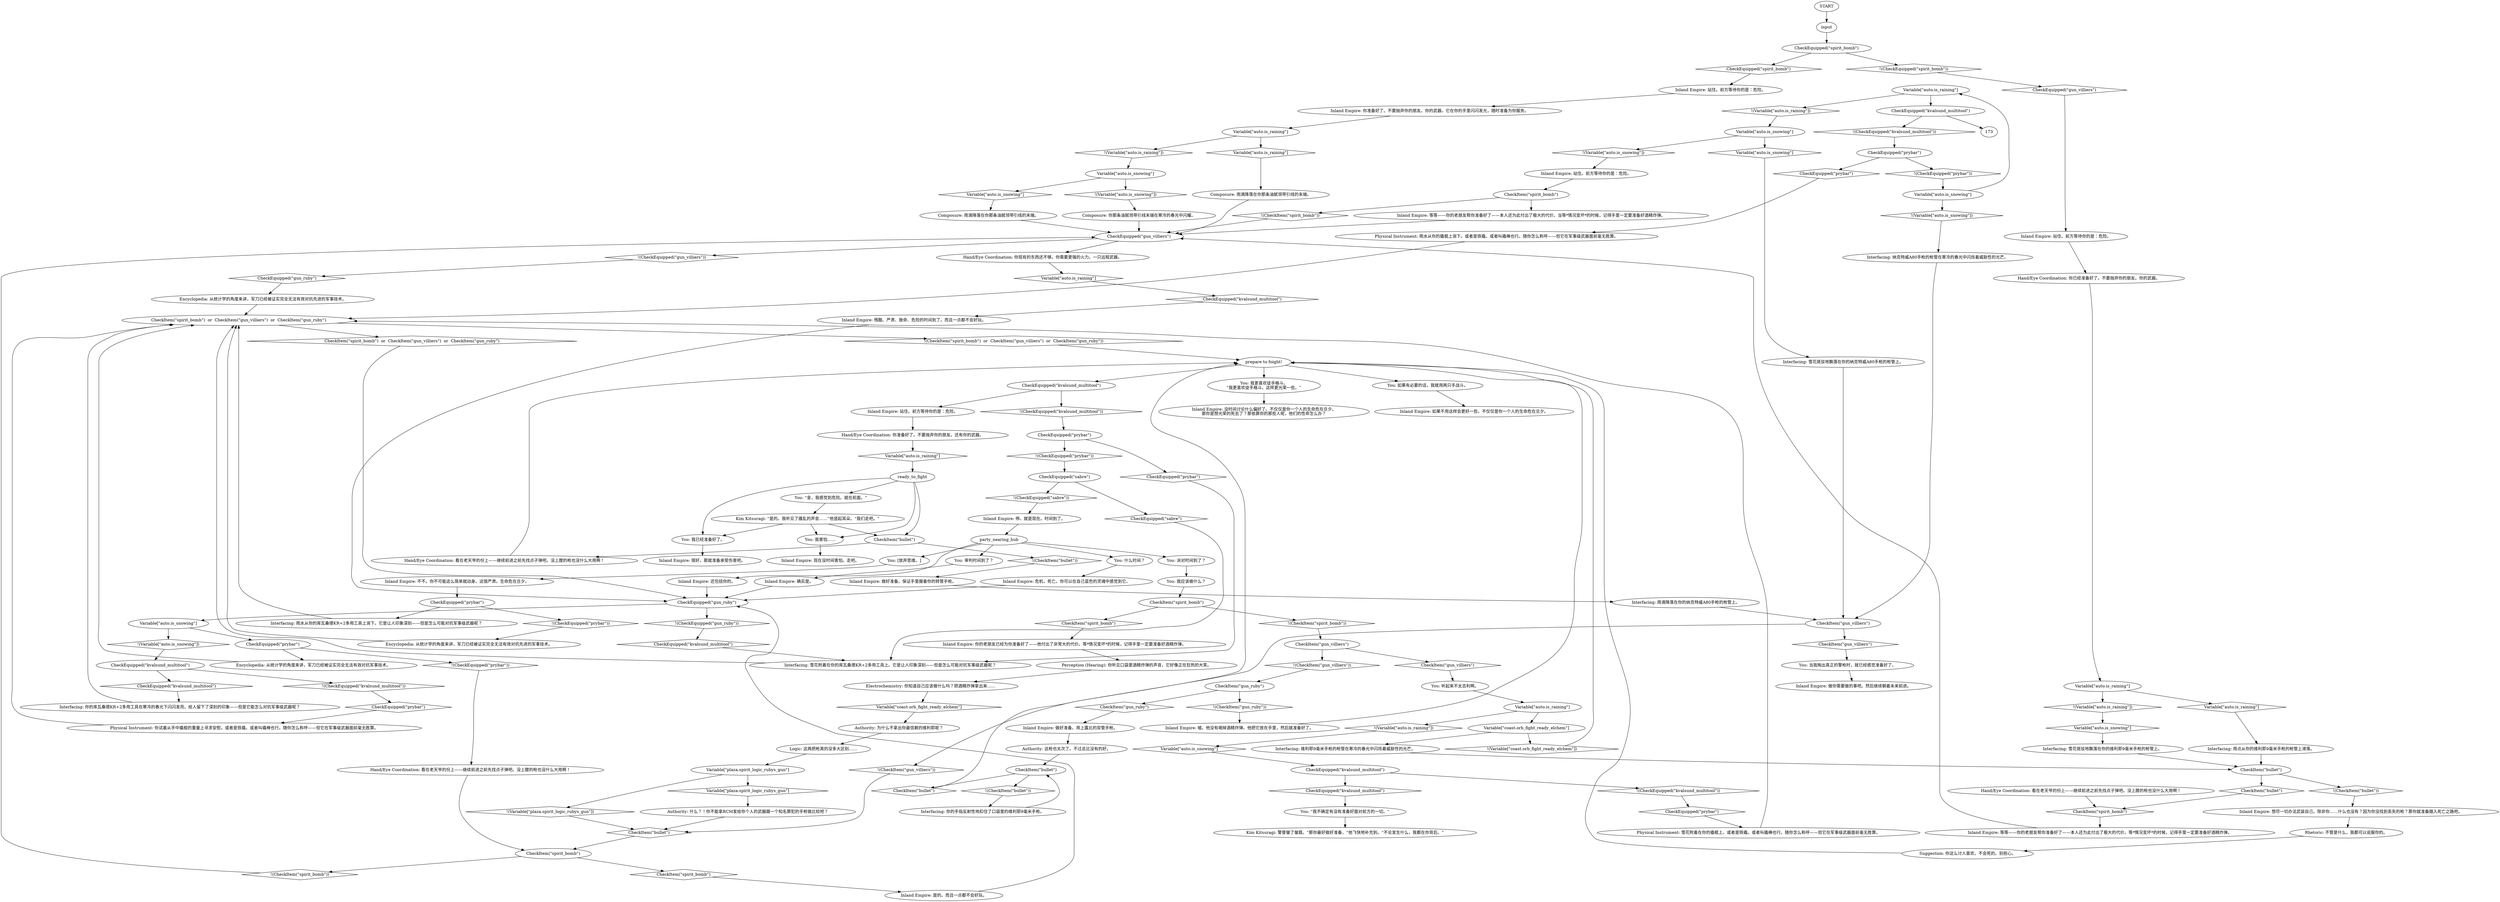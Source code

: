# PLAZA ORB / spirit bomb ready
# A thought orb to pop up just before the Mercenary Tribunal
# ==================================================
digraph G {
	  0 [label="START"];
	  1 [label="input"];
	  2 [label="Rhetoric: 不管是什么，我都可以说服你的。"];
	  3 [label="Hand/Eye Coordination: 你准备好了。不要抛弃你的朋友。还有你的武器。"];
	  4 [label="Variable[\"auto.is_snowing\"]"];
	  5 [label="Variable[\"auto.is_snowing\"]", shape=diamond];
	  6 [label="!(Variable[\"auto.is_snowing\"])", shape=diamond];
	  7 [label="Interfacing: 雪花斑驳地飘落在你的纳克特威A80手枪的枪管上。"];
	  8 [label="Inland Empire: 很好。那就准备承受伤害吧。"];
	  9 [label="CheckEquipped(\"kvalsund_multitool\")"];
	  10 [label="CheckEquipped(\"kvalsund_multitool\")", shape=diamond];
	  11 [label="!(CheckEquipped(\"kvalsund_multitool\"))", shape=diamond];
	  12 [label="Physical Instrument: 雪花附着在你的撬棍上。或者是铁撬。或者叫撬棒也行。随你怎么称呼——但它在军事级武器面前毫无胜算。"];
	  13 [label="Inland Empire: 停。就是现在。时间到了。"];
	  14 [label="CheckItem(\"spirit_bomb\")"];
	  15 [label="CheckItem(\"spirit_bomb\")", shape=diamond];
	  16 [label="!(CheckItem(\"spirit_bomb\"))", shape=diamond];
	  17 [label="Inland Empire: 你准备好了。不要抛弃你的朋友。你的武器。它在你的手里闪闪发光，随时准备为你服务。"];
	  18 [label="Composure: 你那条油腻领带引线末端在寒冷的春光中闪耀。"];
	  19 [label="CheckItem(\"gun_villiers\")"];
	  20 [label="CheckItem(\"gun_villiers\")", shape=diamond];
	  21 [label="!(CheckItem(\"gun_villiers\"))", shape=diamond];
	  22 [label="Physical Instrument: 雨水从你的撬棍上淌下。或者是铁撬。或者叫撬棒也行。随你怎么称呼——但它在军事级武器面前毫无胜算。"];
	  23 [label="Physical Instrument: 你试着从手中撬棍的重量上寻求安慰。或者是铁撬。或者叫撬棒也行。随你怎么称呼——但它在军事级武器面前毫无胜算。"];
	  24 [label="Kim Kitsuragi: 警督皱了皱眉。“那你最好做好准备，”他飞快地补充到。“不论发生什么，我都在你背后。”"];
	  25 [label="Inland Empire: 你的老朋友已经为你准备好了——他付出了非常大的代价。等*情况变坏*的时候，记得手里一定要准备好酒精炸弹。"];
	  26 [label="Suggestion: 你这么讨人喜欢，不会死的。别担心。"];
	  27 [label="Inland Empire: 站住。前方等待你的是：危险。"];
	  28 [label="Authority: 什么？！你不能拿RCM发给你个人的武器跟一个知名罪犯的手枪做比较吧？"];
	  29 [label="CheckItem(\"spirit_bomb\")"];
	  30 [label="CheckItem(\"spirit_bomb\")", shape=diamond];
	  31 [label="!(CheckItem(\"spirit_bomb\"))", shape=diamond];
	  32 [label="CheckItem(\"bullet\")"];
	  33 [label="CheckItem(\"bullet\")", shape=diamond];
	  34 [label="!(CheckItem(\"bullet\"))", shape=diamond];
	  35 [label="Hand/Eye Coordination: 你已经准备好了。不要抛弃你的朋友。你的武器。"];
	  36 [label="Inland Empire: 危机，死亡。你可以在自己蓝色的灵魂中感觉到它。"];
	  37 [label="Composure: 雨滴降落在你那条油腻领带引线的末端。"];
	  38 [label="You: 我已经准备好了。"];
	  39 [label="CheckEquipped(\"kvalsund_multitool\")"];
	  40 [label="CheckEquipped(\"kvalsund_multitool\")", shape=diamond];
	  41 [label="!(CheckEquipped(\"kvalsund_multitool\"))", shape=diamond];
	  42 [label="Interfacing: 你的库瓦桑德KR+2多用工具在寒冷的春光下闪闪发亮，给人留下了深刻的印象——但是它能怎么对抗军事级武器呢？"];
	  43 [label="Inland Empire: 等等——你的老朋友帮你准备好了——本人还为此付出了极大的代价。等*情况变坏*的时候，记得手里一定要准备好酒精炸弹。"];
	  44 [label="You: “金，我感觉到危险。就在前面。”"];
	  45 [label="Interfacing: 雪花斑驳地飘落在你的维利耶9毫米手枪的枪管上。"];
	  46 [label="CheckItem(\"gun_villiers\")"];
	  47 [label="CheckItem(\"gun_villiers\")", shape=diamond];
	  48 [label="!(CheckItem(\"gun_villiers\"))", shape=diamond];
	  49 [label="Logic: 这两把枪真的没多大区别……"];
	  50 [label="Variable[\"plaza.spirit_logic_rubys_gun\"]"];
	  51 [label="Variable[\"plaza.spirit_logic_rubys_gun\"]", shape=diamond];
	  52 [label="!(Variable[\"plaza.spirit_logic_rubys_gun\"])", shape=diamond];
	  53 [label="Inland Empire: 没时间讨论什么偏好了。不仅仅是你一个人的生命危在旦夕。\n那你是想光荣的死去了？那依靠你的那些人呢，他们的性命怎么办？"];
	  54 [label="You: 审判时间到了？"];
	  55 [label="CheckEquipped(\"sabre\")"];
	  56 [label="CheckEquipped(\"sabre\")", shape=diamond];
	  57 [label="!(CheckEquipped(\"sabre\"))", shape=diamond];
	  58 [label="Interfacing: 雨点从你的维利耶9毫米手枪的枪管上滑落。"];
	  59 [label="You: [放弃思维。]"];
	  60 [label="Variable[\"auto.is_raining\"]"];
	  61 [label="Variable[\"auto.is_raining\"]", shape=diamond];
	  62 [label="!(Variable[\"auto.is_raining\"])", shape=diamond];
	  63 [label="Variable[\"auto.is_snowing\"]"];
	  64 [label="Variable[\"auto.is_snowing\"]", shape=diamond];
	  65 [label="!(Variable[\"auto.is_snowing\"])", shape=diamond];
	  66 [label="Inland Empire: 如果不用这样会更好一些。不仅仅是你一个人的生命危在旦夕。"];
	  67 [label="CheckItem(\"bullet\")"];
	  68 [label="CheckItem(\"bullet\")", shape=diamond];
	  69 [label="!(CheckItem(\"bullet\"))", shape=diamond];
	  70 [label="CheckItem(\"gun_ruby\")"];
	  71 [label="CheckItem(\"gun_ruby\")", shape=diamond];
	  72 [label="!(CheckItem(\"gun_ruby\"))", shape=diamond];
	  73 [label="Encyclopedia: 从统计学的角度来讲，军刀已经被证实完全无法有效对抗先进的军事技术。"];
	  74 [label="CheckItem(\"spirit_bomb\")  or  CheckItem(\"gun_villiers\")  or  CheckItem(\"gun_ruby\")"];
	  75 [label="CheckItem(\"spirit_bomb\")  or  CheckItem(\"gun_villiers\")  or  CheckItem(\"gun_ruby\")", shape=diamond];
	  76 [label="!(CheckItem(\"spirit_bomb\")  or  CheckItem(\"gun_villiers\")  or  CheckItem(\"gun_ruby\"))", shape=diamond];
	  77 [label="Variable[\"auto.is_raining\"]"];
	  78 [label="Variable[\"auto.is_raining\"]", shape=diamond];
	  79 [label="!(Variable[\"auto.is_raining\"])", shape=diamond];
	  80 [label="Inland Empire: 做你需要做的事吧。然后继续朝着未来前进。"];
	  81 [label="You: 我更喜欢徒手格斗。\n“我更喜欢徒手格斗。这样更光荣一些。”"];
	  82 [label="Inland Empire: 现在没时间害怕。走吧。"];
	  83 [label="party_nearing_hub"];
	  84 [label="Electrochemistry: 你知道自己应该做什么吗？把酒精炸弹拿出来……"];
	  85 [label="prepare to foight!"];
	  86 [label="You: 派对时间到了？"];
	  87 [label="Inland Empire: 做好准备。用上露比的双管手枪。"];
	  88 [label="CheckEquipped(\"prybar\")"];
	  89 [label="CheckEquipped(\"prybar\")", shape=diamond];
	  90 [label="!(CheckEquipped(\"prybar\"))", shape=diamond];
	  91 [label="Perception (Hearing): 你听见口袋里酒精炸弹的声音，它好像正在狂热的大笑。"];
	  92 [label="Inland Empire: 不不。你不可能这么简单就动身。这很严肃。生命危在旦夕。"];
	  93 [label="Kim Kitsuragi: “是的。我听见了骚乱的声音……”他竖起耳朵。“我们走吧。”"];
	  94 [label="CheckEquipped(\"prybar\")"];
	  95 [label="CheckEquipped(\"prybar\")", shape=diamond];
	  96 [label="!(CheckEquipped(\"prybar\"))", shape=diamond];
	  97 [label="You: 我害怕……"];
	  98 [label="CheckEquipped(\"spirit_bomb\")"];
	  99 [label="CheckEquipped(\"spirit_bomb\")", shape=diamond];
	  100 [label="!(CheckEquipped(\"spirit_bomb\"))", shape=diamond];
	  101 [label="Inland Empire: 站住。前方等待你的是：危险。"];
	  102 [label="Authority: 这枪也太次了。不过总比没有的好。"];
	  103 [label="Composure: 雨滴降落在你那条油腻领带引线的末端。"];
	  104 [label="Hand/Eye Coordination: 看在老天爷的份上——继续前进之前先找点子弹吧。没上膛的枪也没什么大用啊！"];
	  105 [label="Inland Empire: 想尽一切办法武装自己。除非你……什么也没有？因为你没找到丢失的枪？那你就准备踏入死亡之路吧。"];
	  106 [label="Inland Empire: 嘘。他没有喝掉酒精炸弹。他把它放在手里，然后就准备好了。"];
	  107 [label="Authority: 为什么不拿出你最信赖的维利耶呢？"];
	  108 [label="You: 当我掏出真正的警枪时，就已经感觉准备好了。"];
	  109 [label="CheckItem(\"bullet\")"];
	  110 [label="CheckItem(\"bullet\")", shape=diamond];
	  111 [label="!(CheckItem(\"bullet\"))", shape=diamond];
	  112 [label="Hand/Eye Coordination: 看在老天爷的份上——继续前进之前先找点子弹吧。没上膛的枪也没什么大用啊！"];
	  113 [label="Interfacing: 你的手指反射性地扣住了口袋里的维利耶9毫米手枪。"];
	  114 [label="Interfacing: 雨滴降落在你的纳克特威A80手枪的枪管上。"];
	  115 [label="ready_to_fight"];
	  116 [label="CheckEquipped(\"gun_villiers\")"];
	  117 [label="CheckEquipped(\"gun_villiers\")", shape=diamond];
	  118 [label="!(CheckEquipped(\"gun_villiers\"))", shape=diamond];
	  119 [label="Hand/Eye Coordination: 你现有的东西还不够。你需要更强的火力。一只远程武器。"];
	  120 [label="CheckItem(\"spirit_bomb\")"];
	  121 [label="CheckItem(\"spirit_bomb\")", shape=diamond];
	  122 [label="!(CheckItem(\"spirit_bomb\"))", shape=diamond];
	  123 [label="Inland Empire: 等等——你的老朋友帮你准备好了——本人还为此付出了极大的代价。当等*情况变坏*的时候，记得手里一定要准备好酒精炸弹。"];
	  124 [label="Inland Empire: 是的。而且一点都不会好玩。"];
	  125 [label="Inland Empire: 确实是。"];
	  126 [label="Variable[\"auto.is_raining\"]"];
	  127 [label="Variable[\"auto.is_raining\"]", shape=diamond];
	  128 [label="!(Variable[\"auto.is_raining\"])", shape=diamond];
	  129 [label="Variable[\"coast.orb_fight_ready_elchem\"]"];
	  130 [label="Variable[\"coast.orb_fight_ready_elchem\"]", shape=diamond];
	  131 [label="!(Variable[\"coast.orb_fight_ready_elchem\"])", shape=diamond];
	  132 [label="Interfacing: 维利耶9毫米手枪的枪管在寒冷的春光中闪烁着威胁性的光芒。"];
	  133 [label="Interfacing: 纳克特威A80手枪的枪管在寒冷的春光中闪烁着威胁性的光芒。"];
	  134 [label="Inland Empire: 站住。前方等待你的是：危险。"];
	  135 [label="Interfacing: 雪花附着在你的库瓦桑德KR+2多用工具上。它是让人印象深刻——但是怎么可能对抗军事级武器呢？"];
	  136 [label="You: “我不确定有没有准备好面对前方的一切。”"];
	  137 [label="You: 如果有必要的话，我就用两只手战斗。"];
	  138 [label="CheckEquipped(\"kvalsund_multitool\")"];
	  139 [label="CheckEquipped(\"kvalsund_multitool\")", shape=diamond];
	  140 [label="!(CheckEquipped(\"kvalsund_multitool\"))", shape=diamond];
	  141 [label="Inland Empire: 站住。前方等待你的是：危险。"];
	  142 [label="Encyclopedia: 从统计学的角度来讲，军刀已经被证实完全无法有效对抗先进的军事技术。"];
	  143 [label="Hand/Eye Coordination: 看在老天爷的份上——继续前进之前先找点子弹吧。没上膛的枪也没什么大用啊！"];
	  144 [label="Inland Empire: 做好准备。保证手里握着你的转管手枪。"];
	  145 [label="You: 听起来不太吉利啊。"];
	  146 [label="You: 什么时间？"];
	  147 [label="Inland Empire: 还包括你的。"];
	  148 [label="CheckEquipped(\"prybar\")"];
	  149 [label="CheckEquipped(\"prybar\")", shape=diamond];
	  150 [label="!(CheckEquipped(\"prybar\"))", shape=diamond];
	  151 [label="Interfacing: 雨水从你的库瓦桑德KR+2多用工具上淌下。它是让人印象深刻——但是怎么可能对抗军事级武器呢？"];
	  152 [label="Inland Empire: 残酷、严肃、致命、危险的时间到了。而且一点都不会好玩。"];
	  153 [label="You: 我应该做什么？"];
	  154 [label="CheckEquipped(\"gun_ruby\")"];
	  155 [label="CheckEquipped(\"gun_ruby\")", shape=diamond];
	  156 [label="!(CheckEquipped(\"gun_ruby\"))", shape=diamond];
	  157 [label="Variable[\"auto.is_snowing\"]"];
	  158 [label="Variable[\"auto.is_snowing\"]", shape=diamond];
	  159 [label="!(Variable[\"auto.is_snowing\"])", shape=diamond];
	  160 [label="CheckEquipped(\"prybar\")"];
	  161 [label="CheckEquipped(\"prybar\")", shape=diamond];
	  162 [label="!(CheckEquipped(\"prybar\"))", shape=diamond];
	  163 [label="Encyclopedia: 从统计学的角度来讲，军刀已经被证实完全无法有效对抗军事技术。"];
	  164 [label="Variable[\"auto.is_snowing\"]"];
	  165 [label="Variable[\"auto.is_snowing\"]", shape=diamond];
	  166 [label="!(Variable[\"auto.is_snowing\"])", shape=diamond];
	  167 [label="Variable[\"auto.is_raining\"]"];
	  168 [label="Variable[\"auto.is_raining\"]", shape=diamond];
	  169 [label="!(Variable[\"auto.is_raining\"])", shape=diamond];
	  170 [label="CheckEquipped(\"kvalsund_multitool\")"];
	  171 [label="CheckEquipped(\"kvalsund_multitool\")", shape=diamond];
	  172 [label="!(CheckEquipped(\"kvalsund_multitool\"))", shape=diamond];
	  0 -> 1
	  1 -> 98
	  2 -> 26
	  3 -> 168
	  4 -> 5
	  4 -> 6
	  5 -> 7
	  6 -> 134
	  7 -> 46
	  9 -> 10
	  9 -> 11
	  10 -> 136
	  11 -> 149
	  12 -> 74
	  13 -> 83
	  14 -> 16
	  14 -> 15
	  15 -> 25
	  16 -> 19
	  17 -> 77
	  18 -> 116
	  19 -> 20
	  19 -> 21
	  20 -> 145
	  21 -> 70
	  22 -> 74
	  23 -> 74
	  25 -> 91
	  26 -> 85
	  27 -> 17
	  28 -> 110
	  29 -> 30
	  29 -> 31
	  30 -> 124
	  31 -> 116
	  32 -> 33
	  32 -> 34
	  33 -> 121
	  34 -> 105
	  35 -> 60
	  36 -> 154
	  37 -> 116
	  38 -> 8
	  39 -> 40
	  39 -> 41
	  40 -> 42
	  41 -> 161
	  42 -> 74
	  43 -> 116
	  44 -> 93
	  45 -> 32
	  46 -> 48
	  46 -> 47
	  47 -> 108
	  48 -> 110
	  49 -> 50
	  50 -> 51
	  50 -> 52
	  51 -> 28
	  52 -> 110
	  54 -> 125
	  55 -> 56
	  55 -> 57
	  56 -> 135
	  57 -> 13
	  58 -> 32
	  59 -> 92
	  60 -> 61
	  60 -> 62
	  61 -> 58
	  62 -> 165
	  63 -> 64
	  63 -> 65
	  64 -> 37
	  65 -> 18
	  67 -> 68
	  67 -> 69
	  68 -> 85
	  69 -> 113
	  70 -> 72
	  70 -> 71
	  71 -> 87
	  72 -> 106
	  73 -> 74
	  74 -> 75
	  74 -> 76
	  75 -> 154
	  76 -> 85
	  77 -> 78
	  77 -> 79
	  78 -> 103
	  79 -> 63
	  81 -> 53
	  83 -> 146
	  83 -> 147
	  83 -> 54
	  83 -> 86
	  83 -> 59
	  84 -> 130
	  85 -> 81
	  85 -> 137
	  85 -> 138
	  86 -> 153
	  87 -> 102
	  88 -> 89
	  88 -> 90
	  89 -> 135
	  90 -> 55
	  91 -> 84
	  92 -> 148
	  93 -> 97
	  93 -> 109
	  93 -> 38
	  94 -> 96
	  94 -> 95
	  95 -> 22
	  96 -> 164
	  97 -> 82
	  98 -> 99
	  98 -> 100
	  99 -> 27
	  100 -> 117
	  101 -> 35
	  102 -> 67
	  103 -> 116
	  104 -> 121
	  105 -> 2
	  106 -> 85
	  107 -> 49
	  108 -> 80
	  109 -> 112
	  109 -> 111
	  110 -> 29
	  111 -> 144
	  112 -> 85
	  113 -> 67
	  114 -> 46
	  115 -> 97
	  115 -> 44
	  115 -> 109
	  115 -> 38
	  116 -> 118
	  116 -> 119
	  117 -> 101
	  118 -> 155
	  119 -> 127
	  120 -> 122
	  120 -> 123
	  121 -> 43
	  122 -> 116
	  123 -> 116
	  124 -> 154
	  125 -> 154
	  126 -> 128
	  126 -> 129
	  127 -> 171
	  128 -> 158
	  129 -> 131
	  129 -> 132
	  130 -> 107
	  131 -> 85
	  132 -> 32
	  133 -> 46
	  134 -> 120
	  135 -> 74
	  136 -> 24
	  137 -> 66
	  138 -> 140
	  138 -> 141
	  139 -> 135
	  140 -> 88
	  141 -> 3
	  142 -> 74
	  143 -> 29
	  144 -> 114
	  145 -> 126
	  146 -> 36
	  147 -> 154
	  148 -> 150
	  148 -> 151
	  149 -> 12
	  150 -> 73
	  151 -> 74
	  152 -> 154
	  153 -> 14
	  154 -> 156
	  154 -> 157
	  155 -> 142
	  156 -> 139
	  157 -> 160
	  157 -> 159
	  158 -> 9
	  159 -> 39
	  160 -> 162
	  160 -> 163
	  161 -> 23
	  162 -> 143
	  163 -> 74
	  164 -> 166
	  164 -> 167
	  165 -> 45
	  166 -> 133
	  167 -> 169
	  167 -> 170
	  168 -> 115
	  169 -> 4
	  170 -> 172
	  170 -> 173
	  171 -> 152
	  172 -> 94
}

